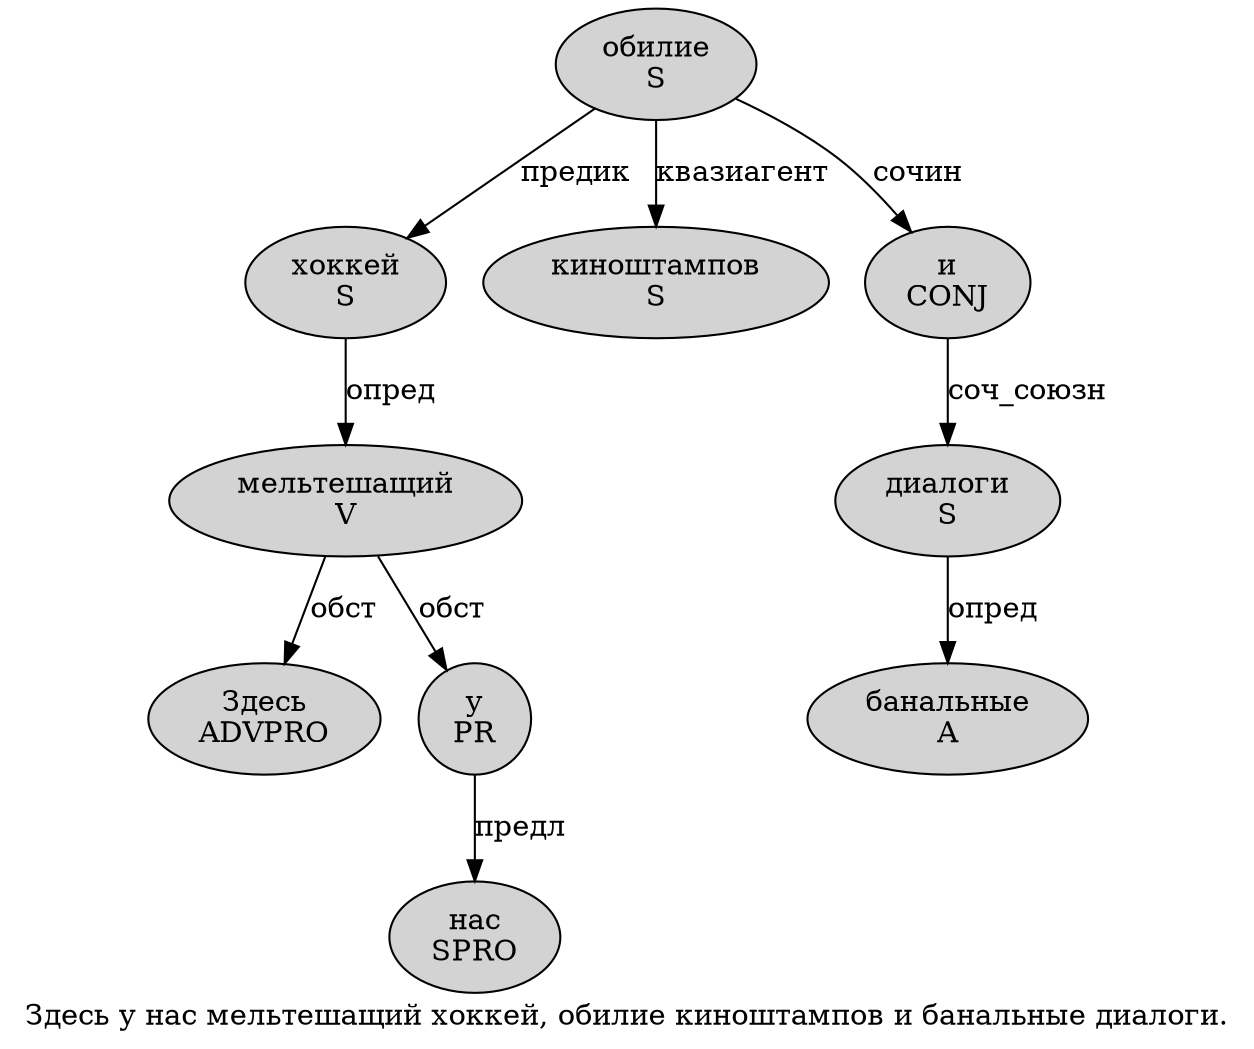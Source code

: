 digraph SENTENCE_3491 {
	graph [label="Здесь у нас мельтешащий хоккей, обилие киноштампов и банальные диалоги."]
	node [style=filled]
		0 [label="Здесь
ADVPRO" color="" fillcolor=lightgray penwidth=1 shape=ellipse]
		1 [label="у
PR" color="" fillcolor=lightgray penwidth=1 shape=ellipse]
		2 [label="нас
SPRO" color="" fillcolor=lightgray penwidth=1 shape=ellipse]
		3 [label="мельтешащий
V" color="" fillcolor=lightgray penwidth=1 shape=ellipse]
		4 [label="хоккей
S" color="" fillcolor=lightgray penwidth=1 shape=ellipse]
		6 [label="обилие
S" color="" fillcolor=lightgray penwidth=1 shape=ellipse]
		7 [label="киноштампов
S" color="" fillcolor=lightgray penwidth=1 shape=ellipse]
		8 [label="и
CONJ" color="" fillcolor=lightgray penwidth=1 shape=ellipse]
		9 [label="банальные
A" color="" fillcolor=lightgray penwidth=1 shape=ellipse]
		10 [label="диалоги
S" color="" fillcolor=lightgray penwidth=1 shape=ellipse]
			4 -> 3 [label="опред"]
			6 -> 4 [label="предик"]
			6 -> 7 [label="квазиагент"]
			6 -> 8 [label="сочин"]
			10 -> 9 [label="опред"]
			1 -> 2 [label="предл"]
			8 -> 10 [label="соч_союзн"]
			3 -> 0 [label="обст"]
			3 -> 1 [label="обст"]
}
